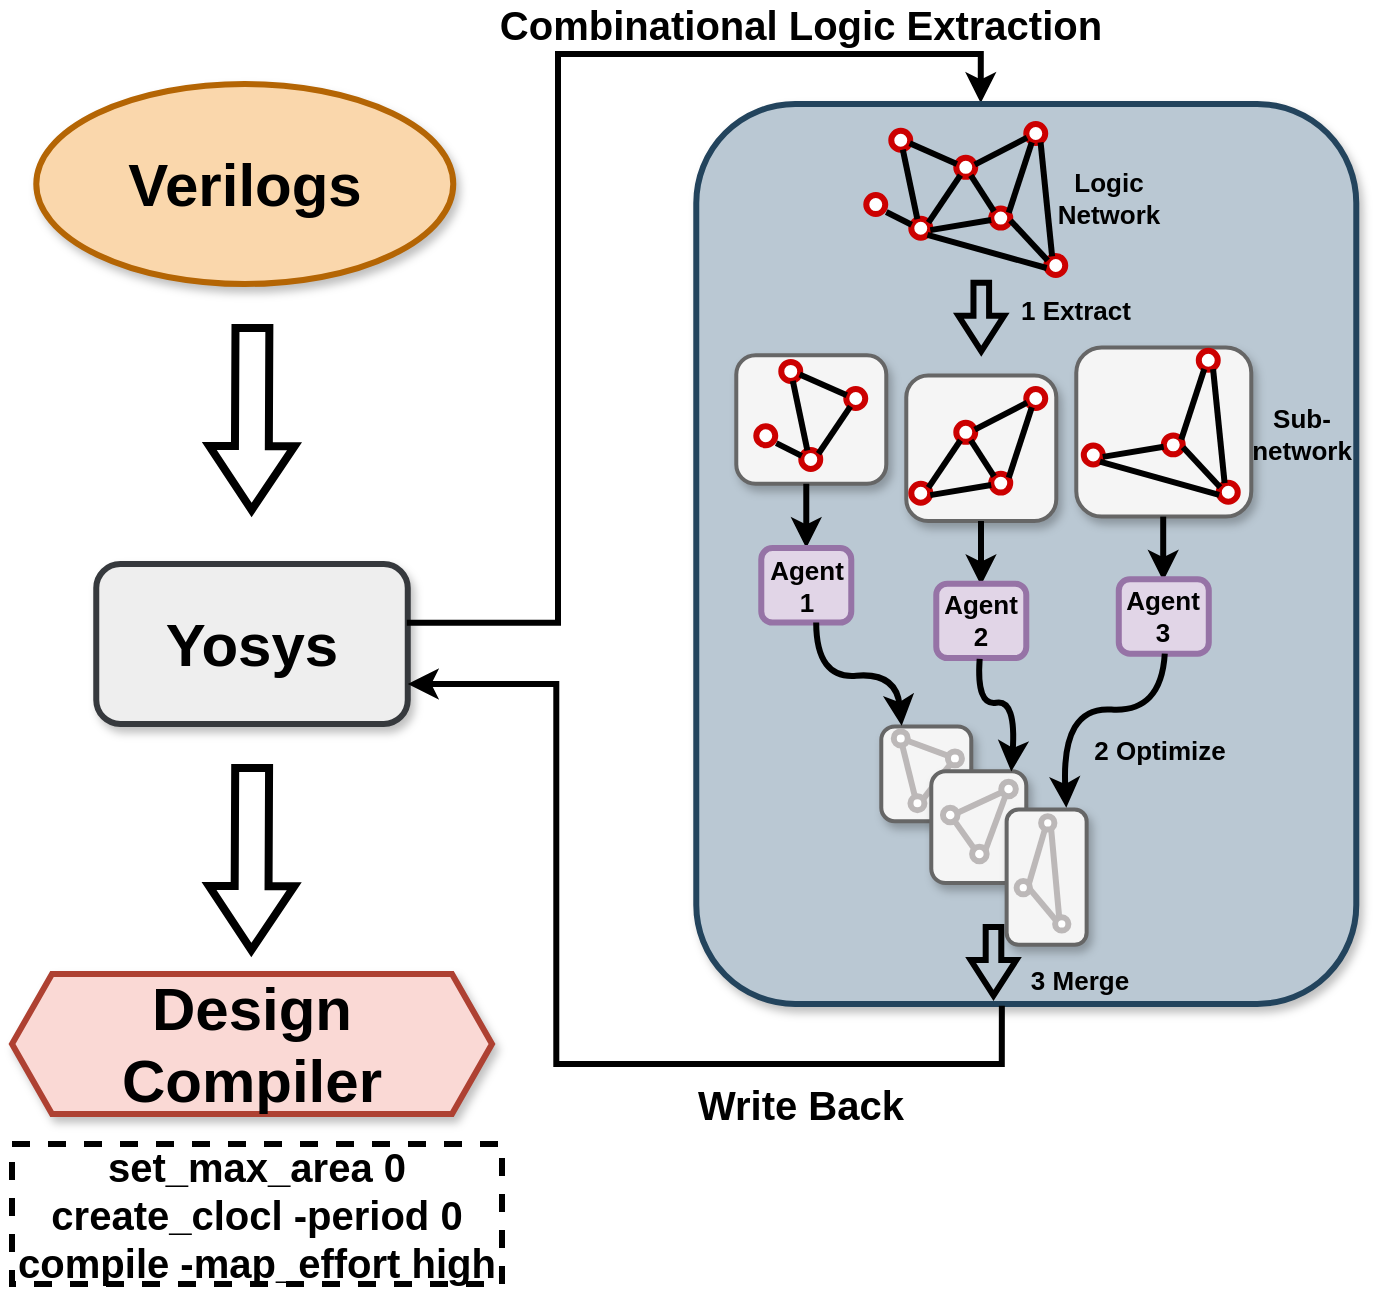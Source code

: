 <mxfile version="24.6.2" type="github">
  <diagram name="第 1 页" id="HAvIKgZ25yOHQbioZGKh">
    <mxGraphModel dx="1263" dy="1622" grid="1" gridSize="10" guides="1" tooltips="1" connect="1" arrows="1" fold="1" page="1" pageScale="1" pageWidth="800" pageHeight="800" math="0" shadow="0">
      <root>
        <mxCell id="0" />
        <mxCell id="1" parent="0" />
        <mxCell id="fzru5klA7RKhJBc94vuA-1" value="&lt;font face=&quot;Helvetica&quot; size=&quot;1&quot; style=&quot;&quot;&gt;&lt;b style=&quot;font-size: 30px;&quot;&gt;Verilogs&lt;/b&gt;&lt;/font&gt;" style="ellipse;whiteSpace=wrap;html=1;fillColor=#fad7ac;strokeColor=#b46504;strokeWidth=3;shadow=1;" parent="1" vertex="1">
          <mxGeometry x="76.14" y="-675" width="208.5" height="100" as="geometry" />
        </mxCell>
        <mxCell id="fzru5klA7RKhJBc94vuA-6" value="&lt;font face=&quot;Helvetica&quot; size=&quot;1&quot;&gt;&lt;b style=&quot;font-size: 30px;&quot;&gt;Design Compiler&lt;/b&gt;&lt;/font&gt;" style="shape=hexagon;perimeter=hexagonPerimeter2;whiteSpace=wrap;html=1;fixedSize=1;strokeColor=#ae4132;fillColor=#fad9d5;strokeWidth=3;shadow=1;" parent="1" vertex="1">
          <mxGeometry x="64" y="-230" width="240" height="70" as="geometry" />
        </mxCell>
        <mxCell id="fzru5klA7RKhJBc94vuA-12" value="&lt;font face=&quot;Helvetica&quot; style=&quot;font-size: 20px;&quot;&gt;&lt;b style=&quot;&quot;&gt;set_max_area 0&lt;br&gt;create_clocl -period 0&lt;br&gt;compile -map_effort high&lt;/b&gt;&lt;/font&gt;" style="rounded=0;whiteSpace=wrap;html=1;dashed=1;perimeterSpacing=3;strokeWidth=3;" parent="1" vertex="1">
          <mxGeometry x="64.0" y="-145" width="245" height="70" as="geometry" />
        </mxCell>
        <mxCell id="-el-lTCZ7dYY3-WtjOfP-2" value="&lt;font size=&quot;1&quot; style=&quot;&quot;&gt;&lt;b style=&quot;font-size: 30px;&quot;&gt;Yosys&lt;/b&gt;&lt;/font&gt;" style="rounded=1;whiteSpace=wrap;html=1;fillColor=#eeeeee;strokeColor=#36393d;strokeWidth=3;shadow=1;" vertex="1" parent="1">
          <mxGeometry x="106.13" y="-435" width="155.75" height="80" as="geometry" />
        </mxCell>
        <mxCell id="-el-lTCZ7dYY3-WtjOfP-4" value="" style="shape=flexArrow;endArrow=classic;html=1;rounded=0;strokeWidth=4;endWidth=21.684;endSize=9.308;width=13.939;" edge="1" parent="1">
          <mxGeometry width="50" height="50" relative="1" as="geometry">
            <mxPoint x="184.22" y="-555" as="sourcePoint" />
            <mxPoint x="183.8" y="-460" as="targetPoint" />
          </mxGeometry>
        </mxCell>
        <mxCell id="-el-lTCZ7dYY3-WtjOfP-5" value="" style="shape=flexArrow;endArrow=classic;html=1;rounded=0;strokeWidth=4;endWidth=21.684;endSize=9.308;width=13.939;" edge="1" parent="1">
          <mxGeometry width="50" height="50" relative="1" as="geometry">
            <mxPoint x="184.08" y="-335" as="sourcePoint" />
            <mxPoint x="183.66" y="-240" as="targetPoint" />
          </mxGeometry>
        </mxCell>
        <mxCell id="-el-lTCZ7dYY3-WtjOfP-6" value="" style="endArrow=classic;html=1;rounded=0;strokeWidth=3;entryX=0.431;entryY=-0.001;entryDx=0;entryDy=0;entryPerimeter=0;edgeStyle=orthogonalEdgeStyle;exitX=0.997;exitY=0.367;exitDx=0;exitDy=0;exitPerimeter=0;" edge="1" parent="1" source="-el-lTCZ7dYY3-WtjOfP-2" target="-el-lTCZ7dYY3-WtjOfP-271">
          <mxGeometry width="50" height="50" relative="1" as="geometry">
            <mxPoint x="266.14" y="-405" as="sourcePoint" />
            <mxPoint x="336.14" y="-565" as="targetPoint" />
            <Array as="points">
              <mxPoint x="337" y="-406" />
              <mxPoint x="337" y="-690" />
              <mxPoint x="548" y="-690" />
            </Array>
          </mxGeometry>
        </mxCell>
        <mxCell id="-el-lTCZ7dYY3-WtjOfP-181" value="" style="group" vertex="1" connectable="0" parent="1">
          <mxGeometry x="426.14" y="-655" width="310" height="440" as="geometry" />
        </mxCell>
        <mxCell id="-el-lTCZ7dYY3-WtjOfP-271" value="" style="rounded=1;whiteSpace=wrap;html=1;fillColor=#bac8d3;strokeColor=#23445d;strokeWidth=3;shadow=1;" vertex="1" parent="-el-lTCZ7dYY3-WtjOfP-181">
          <mxGeometry x="-20" y="-10" width="330" height="450" as="geometry" />
        </mxCell>
        <mxCell id="-el-lTCZ7dYY3-WtjOfP-182" value="" style="rounded=1;whiteSpace=wrap;html=1;fillColor=#f5f5f5;fontColor=#333333;strokeColor=#666666;strokeWidth=2;shadow=1;" vertex="1" parent="-el-lTCZ7dYY3-WtjOfP-181">
          <mxGeometry x="170" y="111.692" width="87.5" height="84.615" as="geometry" />
        </mxCell>
        <mxCell id="-el-lTCZ7dYY3-WtjOfP-183" value="" style="rounded=1;whiteSpace=wrap;html=1;fillColor=#f5f5f5;fontColor=#333333;strokeColor=#666666;strokeWidth=2;shadow=1;" vertex="1" parent="-el-lTCZ7dYY3-WtjOfP-181">
          <mxGeometry x="85" y="125.738" width="75" height="72.769" as="geometry" />
        </mxCell>
        <mxCell id="-el-lTCZ7dYY3-WtjOfP-184" value="" style="rounded=1;whiteSpace=wrap;html=1;fillColor=#f5f5f5;fontColor=#333333;strokeColor=#666666;strokeWidth=2;shadow=1;" vertex="1" parent="-el-lTCZ7dYY3-WtjOfP-181">
          <mxGeometry y="115.585" width="75" height="64.308" as="geometry" />
        </mxCell>
        <mxCell id="-el-lTCZ7dYY3-WtjOfP-185" value="" style="ellipse;whiteSpace=wrap;html=1;aspect=fixed;strokeColor=#CC0000;strokeWidth=3;" vertex="1" parent="-el-lTCZ7dYY3-WtjOfP-181">
          <mxGeometry x="77.5" y="3.385" width="9.477" height="9.477" as="geometry" />
        </mxCell>
        <mxCell id="-el-lTCZ7dYY3-WtjOfP-186" value="" style="ellipse;whiteSpace=wrap;html=1;aspect=fixed;strokeColor=#CC0000;strokeWidth=3;" vertex="1" parent="-el-lTCZ7dYY3-WtjOfP-181">
          <mxGeometry x="87.5" y="47.385" width="9.477" height="9.477" as="geometry" />
        </mxCell>
        <mxCell id="-el-lTCZ7dYY3-WtjOfP-187" value="" style="ellipse;whiteSpace=wrap;html=1;aspect=fixed;strokeColor=#CC0000;strokeWidth=3;" vertex="1" parent="-el-lTCZ7dYY3-WtjOfP-181">
          <mxGeometry x="110.0" y="16.923" width="9.477" height="9.477" as="geometry" />
        </mxCell>
        <mxCell id="-el-lTCZ7dYY3-WtjOfP-188" value="" style="ellipse;whiteSpace=wrap;html=1;aspect=fixed;strokeColor=#CC0000;strokeWidth=3;" vertex="1" parent="-el-lTCZ7dYY3-WtjOfP-181">
          <mxGeometry x="127.5" y="42.308" width="9.477" height="9.477" as="geometry" />
        </mxCell>
        <mxCell id="-el-lTCZ7dYY3-WtjOfP-189" value="" style="ellipse;whiteSpace=wrap;html=1;aspect=fixed;strokeColor=#CC0000;strokeWidth=3;" vertex="1" parent="-el-lTCZ7dYY3-WtjOfP-181">
          <mxGeometry x="145.0" width="9.477" height="9.477" as="geometry" />
        </mxCell>
        <mxCell id="-el-lTCZ7dYY3-WtjOfP-190" value="" style="ellipse;whiteSpace=wrap;html=1;aspect=fixed;strokeColor=#CC0000;strokeWidth=3;" vertex="1" parent="-el-lTCZ7dYY3-WtjOfP-181">
          <mxGeometry x="155" y="66" width="9.477" height="9.477" as="geometry" />
        </mxCell>
        <mxCell id="-el-lTCZ7dYY3-WtjOfP-191" value="" style="ellipse;whiteSpace=wrap;html=1;aspect=fixed;strokeColor=#CC0000;strokeWidth=3;" vertex="1" parent="-el-lTCZ7dYY3-WtjOfP-181">
          <mxGeometry x="65.0" y="35.538" width="9.477" height="9.477" as="geometry" />
        </mxCell>
        <mxCell id="-el-lTCZ7dYY3-WtjOfP-192" value="" style="endArrow=none;html=1;rounded=0;strokeWidth=3;exitX=0.017;exitY=0.313;exitDx=0;exitDy=0;exitPerimeter=0;" edge="1" parent="-el-lTCZ7dYY3-WtjOfP-181" source="-el-lTCZ7dYY3-WtjOfP-186">
          <mxGeometry width="50" height="50" relative="1" as="geometry">
            <mxPoint x="62.5" y="60.923" as="sourcePoint" />
            <mxPoint x="75" y="44" as="targetPoint" />
          </mxGeometry>
        </mxCell>
        <mxCell id="-el-lTCZ7dYY3-WtjOfP-193" value="" style="endArrow=none;html=1;rounded=0;strokeWidth=3;exitX=0.321;exitY=0.022;exitDx=0;exitDy=0;exitPerimeter=0;entryX=0.609;entryY=1;entryDx=0;entryDy=0;entryPerimeter=0;" edge="1" parent="-el-lTCZ7dYY3-WtjOfP-181" source="-el-lTCZ7dYY3-WtjOfP-186" target="-el-lTCZ7dYY3-WtjOfP-185">
          <mxGeometry width="50" height="50" relative="1" as="geometry">
            <mxPoint x="95.25" y="24.708" as="sourcePoint" />
            <mxPoint x="82.5" y="16.923" as="targetPoint" />
          </mxGeometry>
        </mxCell>
        <mxCell id="-el-lTCZ7dYY3-WtjOfP-194" value="" style="endArrow=none;html=1;rounded=0;strokeWidth=3;exitX=0.027;exitY=0.324;exitDx=0;exitDy=0;exitPerimeter=0;entryX=0.974;entryY=0.663;entryDx=0;entryDy=0;entryPerimeter=0;" edge="1" parent="-el-lTCZ7dYY3-WtjOfP-181" source="-el-lTCZ7dYY3-WtjOfP-187" target="-el-lTCZ7dYY3-WtjOfP-185">
          <mxGeometry width="50" height="50" relative="1" as="geometry">
            <mxPoint x="100.25" y="21.323" as="sourcePoint" />
            <mxPoint x="87.5" y="13.538" as="targetPoint" />
          </mxGeometry>
        </mxCell>
        <mxCell id="-el-lTCZ7dYY3-WtjOfP-195" value="" style="endArrow=none;html=1;rounded=0;strokeWidth=3;exitX=0.906;exitY=0.204;exitDx=0;exitDy=0;exitPerimeter=0;" edge="1" parent="-el-lTCZ7dYY3-WtjOfP-181" source="-el-lTCZ7dYY3-WtjOfP-186" target="-el-lTCZ7dYY3-WtjOfP-187">
          <mxGeometry width="50" height="50" relative="1" as="geometry">
            <mxPoint x="92.75" y="58.554" as="sourcePoint" />
            <mxPoint x="80.0" y="50.769" as="targetPoint" />
          </mxGeometry>
        </mxCell>
        <mxCell id="-el-lTCZ7dYY3-WtjOfP-196" value="" style="endArrow=none;html=1;rounded=0;strokeWidth=3;exitX=1.003;exitY=0.597;exitDx=0;exitDy=0;exitPerimeter=0;entryX=-0.006;entryY=0.597;entryDx=0;entryDy=0;entryPerimeter=0;" edge="1" parent="-el-lTCZ7dYY3-WtjOfP-181" source="-el-lTCZ7dYY3-WtjOfP-186" target="-el-lTCZ7dYY3-WtjOfP-188">
          <mxGeometry width="50" height="50" relative="1" as="geometry">
            <mxPoint x="99.0" y="53.477" as="sourcePoint" />
            <mxPoint x="114.0" y="32.154" as="targetPoint" />
          </mxGeometry>
        </mxCell>
        <mxCell id="-el-lTCZ7dYY3-WtjOfP-197" value="" style="endArrow=none;html=1;rounded=0;strokeWidth=3;entryX=0;entryY=0;entryDx=0;entryDy=0;" edge="1" parent="-el-lTCZ7dYY3-WtjOfP-181" source="-el-lTCZ7dYY3-WtjOfP-187" target="-el-lTCZ7dYY3-WtjOfP-188">
          <mxGeometry width="50" height="50" relative="1" as="geometry">
            <mxPoint x="100" y="58.892" as="sourcePoint" />
            <mxPoint x="130.5" y="55.846" as="targetPoint" />
          </mxGeometry>
        </mxCell>
        <mxCell id="-el-lTCZ7dYY3-WtjOfP-198" value="" style="endArrow=none;html=1;rounded=0;strokeWidth=3;exitX=0.975;exitY=0.358;exitDx=0;exitDy=0;exitPerimeter=0;entryX=0.04;entryY=0.72;entryDx=0;entryDy=0;entryPerimeter=0;" edge="1" parent="-el-lTCZ7dYY3-WtjOfP-181" source="-el-lTCZ7dYY3-WtjOfP-187" target="-el-lTCZ7dYY3-WtjOfP-189">
          <mxGeometry width="50" height="50" relative="1" as="geometry">
            <mxPoint x="99.0" y="53.477" as="sourcePoint" />
            <mxPoint x="114.0" y="32.154" as="targetPoint" />
          </mxGeometry>
        </mxCell>
        <mxCell id="-el-lTCZ7dYY3-WtjOfP-199" value="" style="endArrow=none;html=1;rounded=0;strokeWidth=3;entryX=0.923;entryY=0.216;entryDx=0;entryDy=0;exitX=0.292;exitY=0.963;exitDx=0;exitDy=0;exitPerimeter=0;entryPerimeter=0;" edge="1" parent="-el-lTCZ7dYY3-WtjOfP-181" source="-el-lTCZ7dYY3-WtjOfP-189" target="-el-lTCZ7dYY3-WtjOfP-188">
          <mxGeometry width="50" height="50" relative="1" as="geometry">
            <mxPoint x="120.75" y="32.154" as="sourcePoint" />
            <mxPoint x="131.5" y="47.723" as="targetPoint" />
          </mxGeometry>
        </mxCell>
        <mxCell id="-el-lTCZ7dYY3-WtjOfP-200" value="" style="endArrow=none;html=1;rounded=0;strokeWidth=3;exitX=1.012;exitY=0.625;exitDx=0;exitDy=0;exitPerimeter=0;entryX=0.073;entryY=0.237;entryDx=0;entryDy=0;entryPerimeter=0;" edge="1" parent="-el-lTCZ7dYY3-WtjOfP-181" source="-el-lTCZ7dYY3-WtjOfP-188" target="-el-lTCZ7dYY3-WtjOfP-190">
          <mxGeometry width="50" height="50" relative="1" as="geometry">
            <mxPoint x="120.75" y="32.154" as="sourcePoint" />
            <mxPoint x="162.5" y="64.308" as="targetPoint" />
          </mxGeometry>
        </mxCell>
        <mxCell id="-el-lTCZ7dYY3-WtjOfP-201" value="" style="endArrow=none;html=1;rounded=0;strokeWidth=3;entryX=0.308;entryY=0.021;entryDx=0;entryDy=0;exitX=0.755;exitY=0.968;exitDx=0;exitDy=0;exitPerimeter=0;entryPerimeter=0;" edge="1" parent="-el-lTCZ7dYY3-WtjOfP-181" source="-el-lTCZ7dYY3-WtjOfP-189" target="-el-lTCZ7dYY3-WtjOfP-190">
          <mxGeometry width="50" height="50" relative="1" as="geometry">
            <mxPoint x="150.5" y="16.585" as="sourcePoint" />
            <mxPoint x="139.25" y="48.738" as="targetPoint" />
          </mxGeometry>
        </mxCell>
        <mxCell id="-el-lTCZ7dYY3-WtjOfP-202" value="" style="ellipse;whiteSpace=wrap;html=1;aspect=fixed;strokeColor=#CC0000;strokeWidth=3;" vertex="1" parent="-el-lTCZ7dYY3-WtjOfP-181">
          <mxGeometry x="22.5" y="118.969" width="9.477" height="9.477" as="geometry" />
        </mxCell>
        <mxCell id="-el-lTCZ7dYY3-WtjOfP-203" value="" style="ellipse;whiteSpace=wrap;html=1;aspect=fixed;strokeColor=#CC0000;strokeWidth=3;" vertex="1" parent="-el-lTCZ7dYY3-WtjOfP-181">
          <mxGeometry x="32.5" y="162.969" width="9.477" height="9.477" as="geometry" />
        </mxCell>
        <mxCell id="-el-lTCZ7dYY3-WtjOfP-204" value="" style="ellipse;whiteSpace=wrap;html=1;aspect=fixed;strokeColor=#CC0000;strokeWidth=3;" vertex="1" parent="-el-lTCZ7dYY3-WtjOfP-181">
          <mxGeometry x="55.0" y="132.508" width="9.477" height="9.477" as="geometry" />
        </mxCell>
        <mxCell id="-el-lTCZ7dYY3-WtjOfP-205" value="" style="ellipse;whiteSpace=wrap;html=1;aspect=fixed;strokeColor=#CC0000;strokeWidth=3;" vertex="1" parent="-el-lTCZ7dYY3-WtjOfP-181">
          <mxGeometry x="10.0" y="151.123" width="9.477" height="9.477" as="geometry" />
        </mxCell>
        <mxCell id="-el-lTCZ7dYY3-WtjOfP-206" value="" style="endArrow=none;html=1;rounded=0;strokeWidth=3;exitX=0.017;exitY=0.313;exitDx=0;exitDy=0;exitPerimeter=0;" edge="1" parent="-el-lTCZ7dYY3-WtjOfP-181" source="-el-lTCZ7dYY3-WtjOfP-203">
          <mxGeometry width="50" height="50" relative="1" as="geometry">
            <mxPoint x="7.5" y="176.508" as="sourcePoint" />
            <mxPoint x="20.0" y="159.585" as="targetPoint" />
          </mxGeometry>
        </mxCell>
        <mxCell id="-el-lTCZ7dYY3-WtjOfP-207" value="" style="endArrow=none;html=1;rounded=0;strokeWidth=3;exitX=0.321;exitY=0.022;exitDx=0;exitDy=0;exitPerimeter=0;entryX=0.609;entryY=1;entryDx=0;entryDy=0;entryPerimeter=0;" edge="1" parent="-el-lTCZ7dYY3-WtjOfP-181" source="-el-lTCZ7dYY3-WtjOfP-203" target="-el-lTCZ7dYY3-WtjOfP-202">
          <mxGeometry width="50" height="50" relative="1" as="geometry">
            <mxPoint x="40.25" y="140.292" as="sourcePoint" />
            <mxPoint x="27.5" y="132.508" as="targetPoint" />
          </mxGeometry>
        </mxCell>
        <mxCell id="-el-lTCZ7dYY3-WtjOfP-208" value="" style="endArrow=none;html=1;rounded=0;strokeWidth=3;exitX=0.027;exitY=0.324;exitDx=0;exitDy=0;exitPerimeter=0;entryX=0.974;entryY=0.663;entryDx=0;entryDy=0;entryPerimeter=0;" edge="1" parent="-el-lTCZ7dYY3-WtjOfP-181" source="-el-lTCZ7dYY3-WtjOfP-204" target="-el-lTCZ7dYY3-WtjOfP-202">
          <mxGeometry width="50" height="50" relative="1" as="geometry">
            <mxPoint x="45.25" y="136.908" as="sourcePoint" />
            <mxPoint x="32.5" y="129.123" as="targetPoint" />
          </mxGeometry>
        </mxCell>
        <mxCell id="-el-lTCZ7dYY3-WtjOfP-209" value="" style="endArrow=none;html=1;rounded=0;strokeWidth=3;exitX=0.906;exitY=0.204;exitDx=0;exitDy=0;exitPerimeter=0;" edge="1" parent="-el-lTCZ7dYY3-WtjOfP-181" source="-el-lTCZ7dYY3-WtjOfP-203" target="-el-lTCZ7dYY3-WtjOfP-204">
          <mxGeometry width="50" height="50" relative="1" as="geometry">
            <mxPoint x="37.75" y="174.138" as="sourcePoint" />
            <mxPoint x="25" y="166.354" as="targetPoint" />
          </mxGeometry>
        </mxCell>
        <mxCell id="-el-lTCZ7dYY3-WtjOfP-210" value="" style="endArrow=none;html=1;rounded=0;strokeWidth=3;exitX=1;exitY=1;exitDx=0;exitDy=0;entryX=0.018;entryY=0.633;entryDx=0;entryDy=0;entryPerimeter=0;" edge="1" parent="-el-lTCZ7dYY3-WtjOfP-181" source="-el-lTCZ7dYY3-WtjOfP-186" target="-el-lTCZ7dYY3-WtjOfP-190">
          <mxGeometry width="50" height="50" relative="1" as="geometry">
            <mxPoint x="100" y="58.892" as="sourcePoint" />
            <mxPoint x="167.5" y="67.692" as="targetPoint" />
          </mxGeometry>
        </mxCell>
        <mxCell id="-el-lTCZ7dYY3-WtjOfP-211" value="" style="ellipse;whiteSpace=wrap;html=1;aspect=fixed;strokeColor=#CC0000;strokeWidth=3;" vertex="1" parent="-el-lTCZ7dYY3-WtjOfP-181">
          <mxGeometry x="87.5" y="179.892" width="9.477" height="9.477" as="geometry" />
        </mxCell>
        <mxCell id="-el-lTCZ7dYY3-WtjOfP-212" value="" style="ellipse;whiteSpace=wrap;html=1;aspect=fixed;strokeColor=#CC0000;strokeWidth=3;" vertex="1" parent="-el-lTCZ7dYY3-WtjOfP-181">
          <mxGeometry x="110.0" y="149.431" width="9.477" height="9.477" as="geometry" />
        </mxCell>
        <mxCell id="-el-lTCZ7dYY3-WtjOfP-213" value="" style="ellipse;whiteSpace=wrap;html=1;aspect=fixed;strokeColor=#CC0000;strokeWidth=3;" vertex="1" parent="-el-lTCZ7dYY3-WtjOfP-181">
          <mxGeometry x="127.5" y="174.815" width="9.477" height="9.477" as="geometry" />
        </mxCell>
        <mxCell id="-el-lTCZ7dYY3-WtjOfP-214" value="" style="ellipse;whiteSpace=wrap;html=1;aspect=fixed;strokeColor=#CC0000;strokeWidth=3;" vertex="1" parent="-el-lTCZ7dYY3-WtjOfP-181">
          <mxGeometry x="145.0" y="132.508" width="9.477" height="9.477" as="geometry" />
        </mxCell>
        <mxCell id="-el-lTCZ7dYY3-WtjOfP-215" value="" style="endArrow=none;html=1;rounded=0;strokeWidth=3;exitX=0.906;exitY=0.204;exitDx=0;exitDy=0;exitPerimeter=0;" edge="1" parent="-el-lTCZ7dYY3-WtjOfP-181" source="-el-lTCZ7dYY3-WtjOfP-211" target="-el-lTCZ7dYY3-WtjOfP-212">
          <mxGeometry width="50" height="50" relative="1" as="geometry">
            <mxPoint x="92.75" y="191.062" as="sourcePoint" />
            <mxPoint x="80.0" y="183.277" as="targetPoint" />
          </mxGeometry>
        </mxCell>
        <mxCell id="-el-lTCZ7dYY3-WtjOfP-216" value="" style="endArrow=none;html=1;rounded=0;strokeWidth=3;exitX=1.003;exitY=0.597;exitDx=0;exitDy=0;exitPerimeter=0;entryX=-0.006;entryY=0.597;entryDx=0;entryDy=0;entryPerimeter=0;" edge="1" parent="-el-lTCZ7dYY3-WtjOfP-181" source="-el-lTCZ7dYY3-WtjOfP-211" target="-el-lTCZ7dYY3-WtjOfP-213">
          <mxGeometry width="50" height="50" relative="1" as="geometry">
            <mxPoint x="99.0" y="185.985" as="sourcePoint" />
            <mxPoint x="114.0" y="164.662" as="targetPoint" />
          </mxGeometry>
        </mxCell>
        <mxCell id="-el-lTCZ7dYY3-WtjOfP-217" value="" style="endArrow=none;html=1;rounded=0;strokeWidth=3;entryX=0;entryY=0;entryDx=0;entryDy=0;" edge="1" parent="-el-lTCZ7dYY3-WtjOfP-181" source="-el-lTCZ7dYY3-WtjOfP-212" target="-el-lTCZ7dYY3-WtjOfP-213">
          <mxGeometry width="50" height="50" relative="1" as="geometry">
            <mxPoint x="100" y="191.4" as="sourcePoint" />
            <mxPoint x="130.5" y="188.354" as="targetPoint" />
          </mxGeometry>
        </mxCell>
        <mxCell id="-el-lTCZ7dYY3-WtjOfP-218" value="" style="endArrow=none;html=1;rounded=0;strokeWidth=3;exitX=0.975;exitY=0.358;exitDx=0;exitDy=0;exitPerimeter=0;entryX=0.04;entryY=0.72;entryDx=0;entryDy=0;entryPerimeter=0;" edge="1" parent="-el-lTCZ7dYY3-WtjOfP-181" source="-el-lTCZ7dYY3-WtjOfP-212" target="-el-lTCZ7dYY3-WtjOfP-214">
          <mxGeometry width="50" height="50" relative="1" as="geometry">
            <mxPoint x="99.0" y="185.985" as="sourcePoint" />
            <mxPoint x="114.0" y="164.662" as="targetPoint" />
          </mxGeometry>
        </mxCell>
        <mxCell id="-el-lTCZ7dYY3-WtjOfP-219" value="" style="endArrow=none;html=1;rounded=0;strokeWidth=3;entryX=0.923;entryY=0.216;entryDx=0;entryDy=0;exitX=0.292;exitY=0.963;exitDx=0;exitDy=0;exitPerimeter=0;entryPerimeter=0;" edge="1" parent="-el-lTCZ7dYY3-WtjOfP-181" source="-el-lTCZ7dYY3-WtjOfP-214" target="-el-lTCZ7dYY3-WtjOfP-213">
          <mxGeometry width="50" height="50" relative="1" as="geometry">
            <mxPoint x="120.75" y="164.662" as="sourcePoint" />
            <mxPoint x="131.5" y="180.231" as="targetPoint" />
          </mxGeometry>
        </mxCell>
        <mxCell id="-el-lTCZ7dYY3-WtjOfP-220" value="" style="ellipse;whiteSpace=wrap;html=1;aspect=fixed;strokeColor=#CC0000;strokeWidth=3;" vertex="1" parent="-el-lTCZ7dYY3-WtjOfP-181">
          <mxGeometry x="173.75" y="160.769" width="9.477" height="9.477" as="geometry" />
        </mxCell>
        <mxCell id="-el-lTCZ7dYY3-WtjOfP-221" value="" style="ellipse;whiteSpace=wrap;html=1;aspect=fixed;strokeColor=#CC0000;strokeWidth=3;" vertex="1" parent="-el-lTCZ7dYY3-WtjOfP-181">
          <mxGeometry x="213.75" y="155.692" width="9.477" height="9.477" as="geometry" />
        </mxCell>
        <mxCell id="-el-lTCZ7dYY3-WtjOfP-222" value="" style="ellipse;whiteSpace=wrap;html=1;aspect=fixed;strokeColor=#CC0000;strokeWidth=3;" vertex="1" parent="-el-lTCZ7dYY3-WtjOfP-181">
          <mxGeometry x="231.25" y="113.385" width="9.477" height="9.477" as="geometry" />
        </mxCell>
        <mxCell id="-el-lTCZ7dYY3-WtjOfP-223" value="" style="ellipse;whiteSpace=wrap;html=1;aspect=fixed;strokeColor=#CC0000;strokeWidth=3;" vertex="1" parent="-el-lTCZ7dYY3-WtjOfP-181">
          <mxGeometry x="241.25" y="179.385" width="9.477" height="9.477" as="geometry" />
        </mxCell>
        <mxCell id="-el-lTCZ7dYY3-WtjOfP-224" value="" style="endArrow=none;html=1;rounded=0;strokeWidth=3;exitX=1.003;exitY=0.597;exitDx=0;exitDy=0;exitPerimeter=0;entryX=-0.006;entryY=0.597;entryDx=0;entryDy=0;entryPerimeter=0;" edge="1" parent="-el-lTCZ7dYY3-WtjOfP-181" source="-el-lTCZ7dYY3-WtjOfP-220" target="-el-lTCZ7dYY3-WtjOfP-221">
          <mxGeometry width="50" height="50" relative="1" as="geometry">
            <mxPoint x="185.25" y="166.862" as="sourcePoint" />
            <mxPoint x="200.25" y="145.538" as="targetPoint" />
          </mxGeometry>
        </mxCell>
        <mxCell id="-el-lTCZ7dYY3-WtjOfP-225" value="" style="endArrow=none;html=1;rounded=0;strokeWidth=3;entryX=0.923;entryY=0.216;entryDx=0;entryDy=0;exitX=0.292;exitY=0.963;exitDx=0;exitDy=0;exitPerimeter=0;entryPerimeter=0;" edge="1" parent="-el-lTCZ7dYY3-WtjOfP-181" source="-el-lTCZ7dYY3-WtjOfP-222" target="-el-lTCZ7dYY3-WtjOfP-221">
          <mxGeometry width="50" height="50" relative="1" as="geometry">
            <mxPoint x="207.0" y="145.538" as="sourcePoint" />
            <mxPoint x="217.75" y="161.108" as="targetPoint" />
          </mxGeometry>
        </mxCell>
        <mxCell id="-el-lTCZ7dYY3-WtjOfP-226" value="" style="endArrow=none;html=1;rounded=0;strokeWidth=3;exitX=1.012;exitY=0.625;exitDx=0;exitDy=0;exitPerimeter=0;entryX=0.073;entryY=0.237;entryDx=0;entryDy=0;entryPerimeter=0;" edge="1" parent="-el-lTCZ7dYY3-WtjOfP-181" source="-el-lTCZ7dYY3-WtjOfP-221" target="-el-lTCZ7dYY3-WtjOfP-223">
          <mxGeometry width="50" height="50" relative="1" as="geometry">
            <mxPoint x="207.0" y="145.538" as="sourcePoint" />
            <mxPoint x="248.75" y="177.692" as="targetPoint" />
          </mxGeometry>
        </mxCell>
        <mxCell id="-el-lTCZ7dYY3-WtjOfP-227" value="" style="endArrow=none;html=1;rounded=0;strokeWidth=3;entryX=0.308;entryY=0.021;entryDx=0;entryDy=0;exitX=0.755;exitY=0.968;exitDx=0;exitDy=0;exitPerimeter=0;entryPerimeter=0;" edge="1" parent="-el-lTCZ7dYY3-WtjOfP-181" source="-el-lTCZ7dYY3-WtjOfP-222" target="-el-lTCZ7dYY3-WtjOfP-223">
          <mxGeometry width="50" height="50" relative="1" as="geometry">
            <mxPoint x="236.75" y="129.969" as="sourcePoint" />
            <mxPoint x="225.5" y="162.123" as="targetPoint" />
          </mxGeometry>
        </mxCell>
        <mxCell id="-el-lTCZ7dYY3-WtjOfP-228" value="" style="endArrow=none;html=1;rounded=0;strokeWidth=3;exitX=1;exitY=1;exitDx=0;exitDy=0;entryX=0.018;entryY=0.633;entryDx=0;entryDy=0;entryPerimeter=0;" edge="1" parent="-el-lTCZ7dYY3-WtjOfP-181" source="-el-lTCZ7dYY3-WtjOfP-220" target="-el-lTCZ7dYY3-WtjOfP-223">
          <mxGeometry width="50" height="50" relative="1" as="geometry">
            <mxPoint x="186.25" y="172.277" as="sourcePoint" />
            <mxPoint x="253.75" y="181.077" as="targetPoint" />
          </mxGeometry>
        </mxCell>
        <mxCell id="-el-lTCZ7dYY3-WtjOfP-229" value="&lt;font size=&quot;1&quot; style=&quot;&quot;&gt;&lt;b style=&quot;font-size: 13px;&quot;&gt;Logic Network&lt;/b&gt;&lt;/font&gt;" style="text;html=1;align=center;verticalAlign=middle;whiteSpace=wrap;rounded=0;" vertex="1" parent="-el-lTCZ7dYY3-WtjOfP-181">
          <mxGeometry x="160.0" y="32.154" width="52.5" height="10.154" as="geometry" />
        </mxCell>
        <mxCell id="-el-lTCZ7dYY3-WtjOfP-230" value="" style="shape=flexArrow;endArrow=classic;html=1;rounded=0;strokeWidth=3;endWidth=11.998;endSize=4.894;width=5.806;" edge="1" parent="-el-lTCZ7dYY3-WtjOfP-181">
          <mxGeometry width="50" height="50" relative="1" as="geometry">
            <mxPoint x="122.5" y="77.846" as="sourcePoint" />
            <mxPoint x="122.5" y="115.077" as="targetPoint" />
          </mxGeometry>
        </mxCell>
        <mxCell id="-el-lTCZ7dYY3-WtjOfP-231" value="&lt;b style=&quot;&quot;&gt;&lt;font style=&quot;font-size: 13px;&quot;&gt;1 Extract&lt;/font&gt;&lt;/b&gt;" style="text;html=1;align=center;verticalAlign=middle;whiteSpace=wrap;rounded=0;" vertex="1" parent="-el-lTCZ7dYY3-WtjOfP-181">
          <mxGeometry x="138.49" y="88" width="61.51" height="10.15" as="geometry" />
        </mxCell>
        <mxCell id="-el-lTCZ7dYY3-WtjOfP-232" value="" style="endArrow=classic;html=1;rounded=0;strokeWidth=3;" edge="1" parent="-el-lTCZ7dYY3-WtjOfP-181">
          <mxGeometry width="50" height="50" relative="1" as="geometry">
            <mxPoint x="35" y="179.892" as="sourcePoint" />
            <mxPoint x="35" y="212.046" as="targetPoint" />
          </mxGeometry>
        </mxCell>
        <mxCell id="-el-lTCZ7dYY3-WtjOfP-233" value="" style="endArrow=classic;html=1;rounded=0;strokeWidth=3;" edge="1" parent="-el-lTCZ7dYY3-WtjOfP-181">
          <mxGeometry width="50" height="50" relative="1" as="geometry">
            <mxPoint x="122.352" y="198.508" as="sourcePoint" />
            <mxPoint x="122.352" y="230.662" as="targetPoint" />
          </mxGeometry>
        </mxCell>
        <mxCell id="-el-lTCZ7dYY3-WtjOfP-234" value="" style="endArrow=classic;html=1;rounded=0;strokeWidth=3;" edge="1" parent="-el-lTCZ7dYY3-WtjOfP-181">
          <mxGeometry width="50" height="50" relative="1" as="geometry">
            <mxPoint x="213.455" y="196.308" as="sourcePoint" />
            <mxPoint x="213.455" y="228.462" as="targetPoint" />
          </mxGeometry>
        </mxCell>
        <mxCell id="-el-lTCZ7dYY3-WtjOfP-235" value="&lt;font size=&quot;1&quot; style=&quot;&quot;&gt;&lt;b style=&quot;font-size: 13px;&quot;&gt;Agent 1&lt;/b&gt;&lt;/font&gt;" style="rounded=1;whiteSpace=wrap;html=1;fillColor=#e1d5e7;strokeColor=#9673a6;strokeWidth=3;" vertex="1" parent="-el-lTCZ7dYY3-WtjOfP-181">
          <mxGeometry x="12.5" y="212.046" width="45" height="37.231" as="geometry" />
        </mxCell>
        <mxCell id="-el-lTCZ7dYY3-WtjOfP-236" value="&lt;font size=&quot;1&quot; style=&quot;&quot;&gt;&lt;b style=&quot;font-size: 13px;&quot;&gt;Agent 3&lt;/b&gt;&lt;/font&gt;" style="rounded=1;whiteSpace=wrap;html=1;fillColor=#e1d5e7;strokeColor=#9673a6;strokeWidth=3;" vertex="1" parent="-el-lTCZ7dYY3-WtjOfP-181">
          <mxGeometry x="191.25" y="227.615" width="45" height="37.231" as="geometry" />
        </mxCell>
        <mxCell id="-el-lTCZ7dYY3-WtjOfP-237" value="&lt;font size=&quot;1&quot; style=&quot;&quot;&gt;&lt;b style=&quot;font-size: 13px;&quot;&gt;Agent 2&lt;/b&gt;&lt;/font&gt;" style="rounded=1;whiteSpace=wrap;html=1;fillColor=#e1d5e7;strokeColor=#9673a6;strokeWidth=3;" vertex="1" parent="-el-lTCZ7dYY3-WtjOfP-181">
          <mxGeometry x="100" y="229.815" width="45" height="37.231" as="geometry" />
        </mxCell>
        <mxCell id="-el-lTCZ7dYY3-WtjOfP-238" value="&lt;font size=&quot;1&quot; style=&quot;&quot;&gt;&lt;b style=&quot;font-size: 13px;&quot;&gt;Sub-network&lt;/b&gt;&lt;/font&gt;" style="text;html=1;align=center;verticalAlign=middle;whiteSpace=wrap;rounded=0;" vertex="1" parent="-el-lTCZ7dYY3-WtjOfP-181">
          <mxGeometry x="263.0" y="149.431" width="40.0" height="10.154" as="geometry" />
        </mxCell>
        <mxCell id="-el-lTCZ7dYY3-WtjOfP-239" value="" style="group" vertex="1" connectable="0" parent="-el-lTCZ7dYY3-WtjOfP-181">
          <mxGeometry x="65.0" y="301.231" width="127.5" height="109.198" as="geometry" />
        </mxCell>
        <mxCell id="-el-lTCZ7dYY3-WtjOfP-240" value="" style="rounded=1;whiteSpace=wrap;html=1;fillColor=#f5f5f5;fontColor=#333333;strokeColor=#666666;strokeWidth=2;shadow=1;" vertex="1" parent="-el-lTCZ7dYY3-WtjOfP-239">
          <mxGeometry x="7.5" width="45" height="47.385" as="geometry" />
        </mxCell>
        <mxCell id="-el-lTCZ7dYY3-WtjOfP-241" value="" style="ellipse;whiteSpace=wrap;html=1;aspect=fixed;strokeColor=#bcb8b8;strokeWidth=3;" vertex="1" parent="-el-lTCZ7dYY3-WtjOfP-239">
          <mxGeometry x="13.75" y="2.494" width="6.983" height="6.983" as="geometry" />
        </mxCell>
        <mxCell id="-el-lTCZ7dYY3-WtjOfP-242" value="" style="ellipse;whiteSpace=wrap;html=1;aspect=fixed;strokeColor=#bcb8b8;strokeWidth=3;" vertex="1" parent="-el-lTCZ7dYY3-WtjOfP-239">
          <mxGeometry x="22.083" y="34.915" width="6.983" height="6.983" as="geometry" />
        </mxCell>
        <mxCell id="-el-lTCZ7dYY3-WtjOfP-243" value="" style="ellipse;whiteSpace=wrap;html=1;aspect=fixed;strokeColor=#bcb8b8;strokeWidth=3;" vertex="1" parent="-el-lTCZ7dYY3-WtjOfP-239">
          <mxGeometry x="40.833" y="12.47" width="6.983" height="6.983" as="geometry" />
        </mxCell>
        <mxCell id="-el-lTCZ7dYY3-WtjOfP-244" value="" style="endArrow=none;html=1;rounded=0;strokeWidth=3;exitX=0.321;exitY=0.022;exitDx=0;exitDy=0;exitPerimeter=0;entryX=0.609;entryY=1;entryDx=0;entryDy=0;entryPerimeter=0;strokeColor=#bcb8b8;" edge="1" parent="-el-lTCZ7dYY3-WtjOfP-239" source="-el-lTCZ7dYY3-WtjOfP-242" target="-el-lTCZ7dYY3-WtjOfP-241">
          <mxGeometry width="50" height="50" relative="1" as="geometry">
            <mxPoint x="28.542" y="18.206" as="sourcePoint" />
            <mxPoint x="17.917" y="12.47" as="targetPoint" />
          </mxGeometry>
        </mxCell>
        <mxCell id="-el-lTCZ7dYY3-WtjOfP-245" value="" style="endArrow=none;html=1;rounded=0;strokeWidth=3;exitX=0.027;exitY=0.324;exitDx=0;exitDy=0;exitPerimeter=0;entryX=0.974;entryY=0.663;entryDx=0;entryDy=0;entryPerimeter=0;strokeColor=#bcb8b8;" edge="1" parent="-el-lTCZ7dYY3-WtjOfP-239" source="-el-lTCZ7dYY3-WtjOfP-243" target="-el-lTCZ7dYY3-WtjOfP-241">
          <mxGeometry width="50" height="50" relative="1" as="geometry">
            <mxPoint x="32.708" y="15.712" as="sourcePoint" />
            <mxPoint x="22.083" y="9.976" as="targetPoint" />
          </mxGeometry>
        </mxCell>
        <mxCell id="-el-lTCZ7dYY3-WtjOfP-246" value="" style="endArrow=none;html=1;rounded=0;strokeWidth=3;exitX=0.906;exitY=0.204;exitDx=0;exitDy=0;exitPerimeter=0;strokeColor=#bcb8b8;" edge="1" parent="-el-lTCZ7dYY3-WtjOfP-239" source="-el-lTCZ7dYY3-WtjOfP-242" target="-el-lTCZ7dYY3-WtjOfP-243">
          <mxGeometry width="50" height="50" relative="1" as="geometry">
            <mxPoint x="26.458" y="43.145" as="sourcePoint" />
            <mxPoint x="15.833" y="37.409" as="targetPoint" />
          </mxGeometry>
        </mxCell>
        <mxCell id="-el-lTCZ7dYY3-WtjOfP-247" value="" style="rounded=1;whiteSpace=wrap;html=1;fillColor=#f5f5f5;fontColor=#333333;strokeColor=#666666;strokeWidth=2;shadow=1;" vertex="1" parent="-el-lTCZ7dYY3-WtjOfP-239">
          <mxGeometry x="32.5" y="22.447" width="47.5" height="55.846" as="geometry" />
        </mxCell>
        <mxCell id="-el-lTCZ7dYY3-WtjOfP-248" value="" style="ellipse;whiteSpace=wrap;html=1;aspect=fixed;strokeColor=#BCB8B8;strokeWidth=3;" vertex="1" parent="-el-lTCZ7dYY3-WtjOfP-239">
          <mxGeometry x="38.333" y="40.629" width="7.273" height="7.273" as="geometry" />
        </mxCell>
        <mxCell id="-el-lTCZ7dYY3-WtjOfP-249" value="" style="ellipse;whiteSpace=wrap;html=1;aspect=fixed;strokeColor=#BCB8B8;strokeWidth=3;" vertex="1" parent="-el-lTCZ7dYY3-WtjOfP-239">
          <mxGeometry x="52.917" y="60.11" width="7.273" height="7.273" as="geometry" />
        </mxCell>
        <mxCell id="-el-lTCZ7dYY3-WtjOfP-250" value="" style="ellipse;whiteSpace=wrap;html=1;aspect=fixed;strokeColor=#BCB8B8;strokeWidth=3;" vertex="1" parent="-el-lTCZ7dYY3-WtjOfP-239">
          <mxGeometry x="67.5" y="27.642" width="7.273" height="7.273" as="geometry" />
        </mxCell>
        <mxCell id="-el-lTCZ7dYY3-WtjOfP-251" value="" style="endArrow=none;html=1;rounded=0;strokeWidth=3;entryX=0;entryY=0;entryDx=0;entryDy=0;strokeColor=#BCB8B8;" edge="1" parent="-el-lTCZ7dYY3-WtjOfP-239" source="-el-lTCZ7dYY3-WtjOfP-248" target="-el-lTCZ7dYY3-WtjOfP-249">
          <mxGeometry width="50" height="50" relative="1" as="geometry">
            <mxPoint x="30" y="72.838" as="sourcePoint" />
            <mxPoint x="55.417" y="70.5" as="targetPoint" />
          </mxGeometry>
        </mxCell>
        <mxCell id="-el-lTCZ7dYY3-WtjOfP-252" value="" style="endArrow=none;html=1;rounded=0;strokeWidth=3;exitX=0.975;exitY=0.358;exitDx=0;exitDy=0;exitPerimeter=0;entryX=0.04;entryY=0.72;entryDx=0;entryDy=0;entryPerimeter=0;strokeColor=#BCB8B8;" edge="1" parent="-el-lTCZ7dYY3-WtjOfP-239" source="-el-lTCZ7dYY3-WtjOfP-248" target="-el-lTCZ7dYY3-WtjOfP-250">
          <mxGeometry width="50" height="50" relative="1" as="geometry">
            <mxPoint x="29.167" y="68.682" as="sourcePoint" />
            <mxPoint x="41.667" y="52.318" as="targetPoint" />
          </mxGeometry>
        </mxCell>
        <mxCell id="-el-lTCZ7dYY3-WtjOfP-253" value="" style="endArrow=none;html=1;rounded=0;strokeWidth=3;entryX=0.923;entryY=0.216;entryDx=0;entryDy=0;exitX=0.292;exitY=0.963;exitDx=0;exitDy=0;exitPerimeter=0;entryPerimeter=0;strokeColor=#BCB8B8;" edge="1" parent="-el-lTCZ7dYY3-WtjOfP-239" source="-el-lTCZ7dYY3-WtjOfP-250" target="-el-lTCZ7dYY3-WtjOfP-249">
          <mxGeometry width="50" height="50" relative="1" as="geometry">
            <mxPoint x="47.292" y="52.318" as="sourcePoint" />
            <mxPoint x="56.25" y="64.266" as="targetPoint" />
          </mxGeometry>
        </mxCell>
        <mxCell id="-el-lTCZ7dYY3-WtjOfP-254" value="" style="group" vertex="1" connectable="0" parent="-el-lTCZ7dYY3-WtjOfP-239">
          <mxGeometry x="75.175" y="44.89" width="37.5" height="64.308" as="geometry" />
        </mxCell>
        <mxCell id="-el-lTCZ7dYY3-WtjOfP-255" value="" style="rounded=1;whiteSpace=wrap;html=1;fillColor=#f5f5f5;fontColor=#333333;strokeColor=#666666;strokeWidth=2;shadow=1;" vertex="1" parent="-el-lTCZ7dYY3-WtjOfP-254">
          <mxGeometry x="-5.0" y="-3.385" width="40.0" height="67.692" as="geometry" />
        </mxCell>
        <mxCell id="-el-lTCZ7dYY3-WtjOfP-256" value="" style="ellipse;whiteSpace=wrap;html=1;aspect=fixed;strokeColor=#BCB8B8;strokeWidth=3;" vertex="1" parent="-el-lTCZ7dYY3-WtjOfP-254">
          <mxGeometry y="32.406" width="6.634" height="6.634" as="geometry" />
        </mxCell>
        <mxCell id="-el-lTCZ7dYY3-WtjOfP-257" value="" style="ellipse;whiteSpace=wrap;html=1;aspect=fixed;strokeColor=#BCB8B8;strokeWidth=3;" vertex="1" parent="-el-lTCZ7dYY3-WtjOfP-254">
          <mxGeometry x="12.25" width="6.634" height="6.634" as="geometry" />
        </mxCell>
        <mxCell id="-el-lTCZ7dYY3-WtjOfP-258" value="" style="ellipse;whiteSpace=wrap;html=1;aspect=fixed;strokeColor=#BCB8B8;strokeWidth=3;" vertex="1" parent="-el-lTCZ7dYY3-WtjOfP-254">
          <mxGeometry x="19.25" y="50.553" width="6.634" height="6.634" as="geometry" />
        </mxCell>
        <mxCell id="-el-lTCZ7dYY3-WtjOfP-259" value="" style="endArrow=none;html=1;rounded=0;strokeWidth=3;entryX=0.923;entryY=0.216;entryDx=0;entryDy=0;exitX=0.292;exitY=0.963;exitDx=0;exitDy=0;exitPerimeter=0;entryPerimeter=0;strokeColor=#BCB8B8;" edge="1" parent="-el-lTCZ7dYY3-WtjOfP-254" source="-el-lTCZ7dYY3-WtjOfP-257" target="-el-lTCZ7dYY3-WtjOfP-256">
          <mxGeometry width="50" height="50" relative="1" as="geometry">
            <mxPoint x="-4.725" y="24.628" as="sourcePoint" />
            <mxPoint x="2.8" y="36.554" as="targetPoint" />
          </mxGeometry>
        </mxCell>
        <mxCell id="-el-lTCZ7dYY3-WtjOfP-260" value="" style="endArrow=none;html=1;rounded=0;strokeWidth=3;exitX=1.012;exitY=0.625;exitDx=0;exitDy=0;exitPerimeter=0;entryX=0.073;entryY=0.237;entryDx=0;entryDy=0;entryPerimeter=0;strokeColor=#BCB8B8;" edge="1" parent="-el-lTCZ7dYY3-WtjOfP-254" source="-el-lTCZ7dYY3-WtjOfP-256" target="-el-lTCZ7dYY3-WtjOfP-258">
          <mxGeometry width="50" height="50" relative="1" as="geometry">
            <mxPoint x="-4.725" y="24.628" as="sourcePoint" />
            <mxPoint x="24.5" y="49.257" as="targetPoint" />
          </mxGeometry>
        </mxCell>
        <mxCell id="-el-lTCZ7dYY3-WtjOfP-261" value="" style="endArrow=none;html=1;rounded=0;strokeWidth=3;entryX=0.308;entryY=0.021;entryDx=0;entryDy=0;exitX=0.755;exitY=0.968;exitDx=0;exitDy=0;exitPerimeter=0;entryPerimeter=0;strokeColor=#BCB8B8;" edge="1" parent="-el-lTCZ7dYY3-WtjOfP-254" source="-el-lTCZ7dYY3-WtjOfP-257" target="-el-lTCZ7dYY3-WtjOfP-258">
          <mxGeometry width="50" height="50" relative="1" as="geometry">
            <mxPoint x="16.1" y="12.703" as="sourcePoint" />
            <mxPoint x="8.225" y="37.332" as="targetPoint" />
          </mxGeometry>
        </mxCell>
        <mxCell id="-el-lTCZ7dYY3-WtjOfP-270" value="" style="shape=flexArrow;endArrow=classic;html=1;rounded=0;strokeWidth=3;endWidth=11.998;endSize=4.894;width=5.806;" edge="1" parent="-el-lTCZ7dYY3-WtjOfP-239">
          <mxGeometry width="50" height="50" relative="1" as="geometry">
            <mxPoint x="63.609" y="98.767" as="sourcePoint" />
            <mxPoint x="63.609" y="135.998" as="targetPoint" />
          </mxGeometry>
        </mxCell>
        <mxCell id="-el-lTCZ7dYY3-WtjOfP-262" value="" style="curved=1;endArrow=classic;html=1;rounded=0;strokeWidth=3;entryX=0.227;entryY=-0.008;entryDx=0;entryDy=0;entryPerimeter=0;exitX=0.61;exitY=0.999;exitDx=0;exitDy=0;exitPerimeter=0;" edge="1" parent="-el-lTCZ7dYY3-WtjOfP-181" source="-el-lTCZ7dYY3-WtjOfP-235" target="-el-lTCZ7dYY3-WtjOfP-240">
          <mxGeometry width="50" height="50" relative="1" as="geometry">
            <mxPoint x="40.0" y="250.462" as="sourcePoint" />
            <mxPoint x="77.5" y="199.692" as="targetPoint" />
            <Array as="points">
              <mxPoint x="40.0" y="277.538" />
              <mxPoint x="80.0" y="274.154" />
            </Array>
          </mxGeometry>
        </mxCell>
        <mxCell id="-el-lTCZ7dYY3-WtjOfP-263" value="" style="curved=1;endArrow=classic;html=1;rounded=0;strokeWidth=3;entryX=0.842;entryY=0.002;entryDx=0;entryDy=0;entryPerimeter=0;exitX=0.482;exitY=1.01;exitDx=0;exitDy=0;exitPerimeter=0;" edge="1" parent="-el-lTCZ7dYY3-WtjOfP-181" source="-el-lTCZ7dYY3-WtjOfP-237" target="-el-lTCZ7dYY3-WtjOfP-247">
          <mxGeometry width="50" height="50" relative="1" as="geometry">
            <mxPoint x="122.5" y="267.385" as="sourcePoint" />
            <mxPoint x="161.75" y="316.631" as="targetPoint" />
            <Array as="points">
              <mxPoint x="120" y="291.077" />
              <mxPoint x="140" y="287.692" />
            </Array>
          </mxGeometry>
        </mxCell>
        <mxCell id="-el-lTCZ7dYY3-WtjOfP-264" value="" style="curved=1;endArrow=classic;html=1;rounded=0;strokeWidth=3;exitX=0.482;exitY=1.01;exitDx=0;exitDy=0;exitPerimeter=0;" edge="1" parent="-el-lTCZ7dYY3-WtjOfP-181">
          <mxGeometry width="50" height="50" relative="1" as="geometry">
            <mxPoint x="214.25" y="264.846" as="sourcePoint" />
            <mxPoint x="165" y="341.846" as="targetPoint" />
            <Array as="points">
              <mxPoint x="212.5" y="294.462" />
              <mxPoint x="162.5" y="291.077" />
            </Array>
          </mxGeometry>
        </mxCell>
        <mxCell id="-el-lTCZ7dYY3-WtjOfP-265" value="&lt;b style=&quot;&quot;&gt;&lt;font style=&quot;font-size: 13px;&quot;&gt;3 Merge&lt;/font&gt;&lt;/b&gt;" style="text;html=1;align=center;verticalAlign=middle;whiteSpace=wrap;rounded=0;" vertex="1" parent="-el-lTCZ7dYY3-WtjOfP-181">
          <mxGeometry x="144.75" y="423.077" width="53.5" height="10.154" as="geometry" />
        </mxCell>
        <mxCell id="-el-lTCZ7dYY3-WtjOfP-267" value="&lt;font size=&quot;1&quot; style=&quot;&quot;&gt;&lt;b style=&quot;font-size: 13px;&quot;&gt;2 Optimize&lt;/b&gt;&lt;/font&gt;" style="text;html=1;align=center;verticalAlign=middle;whiteSpace=wrap;rounded=0;" vertex="1" parent="-el-lTCZ7dYY3-WtjOfP-181">
          <mxGeometry x="173.75" y="308" width="76.25" height="10.15" as="geometry" />
        </mxCell>
        <mxCell id="-el-lTCZ7dYY3-WtjOfP-274" value="" style="endArrow=classic;html=1;rounded=0;strokeWidth=3;entryX=1;entryY=0.75;entryDx=0;entryDy=0;edgeStyle=orthogonalEdgeStyle;exitX=0.463;exitY=1.002;exitDx=0;exitDy=0;exitPerimeter=0;" edge="1" parent="1" source="-el-lTCZ7dYY3-WtjOfP-271" target="-el-lTCZ7dYY3-WtjOfP-2">
          <mxGeometry width="50" height="50" relative="1" as="geometry">
            <mxPoint x="566.14" y="115" as="sourcePoint" />
            <mxPoint x="593.14" y="-145" as="targetPoint" />
            <Array as="points">
              <mxPoint x="559.14" y="-185" />
              <mxPoint x="336.14" y="-185" />
              <mxPoint x="336.14" y="-375" />
            </Array>
          </mxGeometry>
        </mxCell>
        <mxCell id="-el-lTCZ7dYY3-WtjOfP-275" value="&lt;font size=&quot;1&quot; style=&quot;&quot;&gt;&lt;b style=&quot;font-size: 20px;&quot;&gt;Combinational&amp;nbsp;Logic Extraction&lt;/b&gt;&lt;/font&gt;" style="text;html=1;align=center;verticalAlign=middle;whiteSpace=wrap;rounded=0;" vertex="1" parent="1">
          <mxGeometry x="261.88" y="-710" width="392.5" height="10.15" as="geometry" />
        </mxCell>
        <mxCell id="-el-lTCZ7dYY3-WtjOfP-276" value="&lt;font size=&quot;1&quot; style=&quot;&quot;&gt;&lt;b style=&quot;font-size: 20px;&quot;&gt;Write Back&lt;/b&gt;&lt;/font&gt;" style="text;html=1;align=center;verticalAlign=middle;whiteSpace=wrap;rounded=0;" vertex="1" parent="1">
          <mxGeometry x="261.88" y="-170.15" width="392.5" height="10.15" as="geometry" />
        </mxCell>
      </root>
    </mxGraphModel>
  </diagram>
</mxfile>
